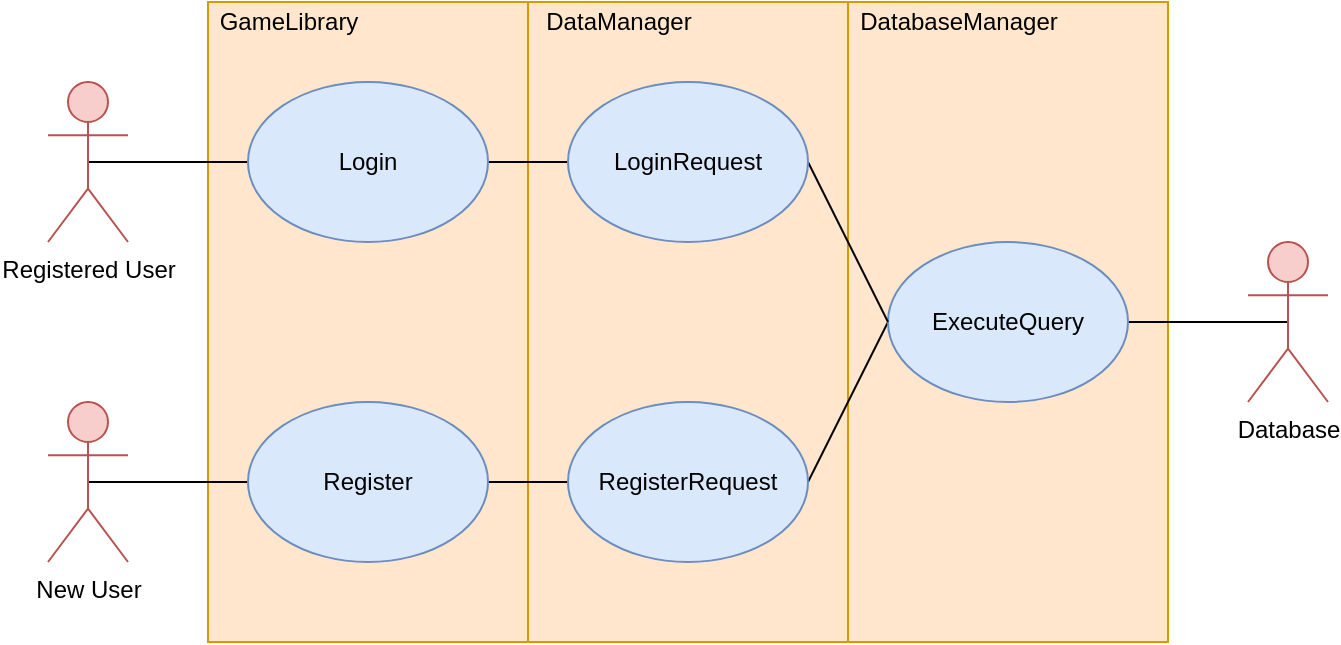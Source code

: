 <mxfile version="12.3.2" type="device" pages="4"><diagram id="jpkKipubj9eAJon9D4OS" name="Login/Register"><mxGraphModel dx="1408" dy="808" grid="1" gridSize="10" guides="1" tooltips="1" connect="1" arrows="1" fold="1" page="1" pageScale="1" pageWidth="827" pageHeight="1169" math="0" shadow="0"><root><mxCell id="0"/><mxCell id="1" parent="0"/><mxCell id="X9qXVgITtCpSbJtxvjBt-7" value="" style="rounded=0;whiteSpace=wrap;html=1;fillColor=#ffe6cc;strokeColor=#d79b00;" vertex="1" parent="1"><mxGeometry x="120" width="160" height="320" as="geometry"/></mxCell><mxCell id="X9qXVgITtCpSbJtxvjBt-13" value="" style="rounded=0;whiteSpace=wrap;html=1;fillColor=#ffe6cc;strokeColor=#d79b00;" vertex="1" parent="1"><mxGeometry x="280" width="160" height="320" as="geometry"/></mxCell><mxCell id="X9qXVgITtCpSbJtxvjBt-16" value="" style="rounded=0;whiteSpace=wrap;html=1;fillColor=#ffe6cc;strokeColor=#d79b00;" vertex="1" parent="1"><mxGeometry x="440" width="160" height="320" as="geometry"/></mxCell><mxCell id="X9qXVgITtCpSbJtxvjBt-12" style="rounded=1;orthogonalLoop=1;jettySize=auto;html=1;exitX=0.5;exitY=0.5;exitDx=0;exitDy=0;exitPerimeter=0;entryX=0;entryY=0.5;entryDx=0;entryDy=0;endArrow=none;endFill=0;" edge="1" parent="1" source="X9qXVgITtCpSbJtxvjBt-1" target="X9qXVgITtCpSbJtxvjBt-11"><mxGeometry relative="1" as="geometry"/></mxCell><mxCell id="X9qXVgITtCpSbJtxvjBt-1" value="Registered User" style="shape=umlActor;verticalLabelPosition=bottom;labelBackgroundColor=#ffffff;verticalAlign=top;html=1;outlineConnect=0;fillColor=#f8cecc;strokeColor=#b85450;" vertex="1" parent="1"><mxGeometry x="40" y="40" width="40" height="80" as="geometry"/></mxCell><mxCell id="X9qXVgITtCpSbJtxvjBt-10" style="rounded=1;orthogonalLoop=1;jettySize=auto;html=1;exitX=0.5;exitY=0.5;exitDx=0;exitDy=0;exitPerimeter=0;entryX=0;entryY=0.5;entryDx=0;entryDy=0;endArrow=none;endFill=0;" edge="1" parent="1" source="X9qXVgITtCpSbJtxvjBt-5" target="X9qXVgITtCpSbJtxvjBt-9"><mxGeometry relative="1" as="geometry"/></mxCell><mxCell id="X9qXVgITtCpSbJtxvjBt-5" value="New User" style="shape=umlActor;verticalLabelPosition=bottom;labelBackgroundColor=#ffffff;verticalAlign=top;html=1;outlineConnect=0;fillColor=#f8cecc;strokeColor=#b85450;" vertex="1" parent="1"><mxGeometry x="40" y="200" width="40" height="80" as="geometry"/></mxCell><mxCell id="X9qXVgITtCpSbJtxvjBt-8" value="GameLibrary" style="text;html=1;align=center;verticalAlign=middle;resizable=0;points=[];;autosize=1;" vertex="1" parent="1"><mxGeometry x="120" width="80" height="20" as="geometry"/></mxCell><mxCell id="X9qXVgITtCpSbJtxvjBt-18" style="rounded=1;orthogonalLoop=1;jettySize=auto;html=1;exitX=1;exitY=0.5;exitDx=0;exitDy=0;entryX=0;entryY=0.5;entryDx=0;entryDy=0;endArrow=none;endFill=0;" edge="1" parent="1" source="X9qXVgITtCpSbJtxvjBt-9" target="X9qXVgITtCpSbJtxvjBt-15"><mxGeometry relative="1" as="geometry"/></mxCell><mxCell id="X9qXVgITtCpSbJtxvjBt-9" value="Register" style="ellipse;whiteSpace=wrap;html=1;fillColor=#dae8fc;strokeColor=#6c8ebf;" vertex="1" parent="1"><mxGeometry x="140" y="200" width="120" height="80" as="geometry"/></mxCell><mxCell id="X9qXVgITtCpSbJtxvjBt-25" style="rounded=1;orthogonalLoop=1;jettySize=auto;html=1;exitX=1;exitY=0.5;exitDx=0;exitDy=0;endArrow=none;endFill=0;" edge="1" parent="1" source="X9qXVgITtCpSbJtxvjBt-11" target="X9qXVgITtCpSbJtxvjBt-24"><mxGeometry relative="1" as="geometry"/></mxCell><mxCell id="X9qXVgITtCpSbJtxvjBt-11" value="Login" style="ellipse;whiteSpace=wrap;html=1;fillColor=#dae8fc;strokeColor=#6c8ebf;" vertex="1" parent="1"><mxGeometry x="140" y="40" width="120" height="80" as="geometry"/></mxCell><mxCell id="X9qXVgITtCpSbJtxvjBt-14" value="DataManager" style="text;html=1;align=center;verticalAlign=middle;resizable=0;points=[];;autosize=1;" vertex="1" parent="1"><mxGeometry x="280" width="90" height="20" as="geometry"/></mxCell><mxCell id="X9qXVgITtCpSbJtxvjBt-20" style="rounded=1;orthogonalLoop=1;jettySize=auto;html=1;exitX=1;exitY=0.5;exitDx=0;exitDy=0;entryX=0;entryY=0.5;entryDx=0;entryDy=0;endArrow=none;endFill=0;" edge="1" parent="1" source="X9qXVgITtCpSbJtxvjBt-15" target="X9qXVgITtCpSbJtxvjBt-19"><mxGeometry relative="1" as="geometry"/></mxCell><mxCell id="X9qXVgITtCpSbJtxvjBt-15" value="RegisterRequest" style="ellipse;whiteSpace=wrap;html=1;fillColor=#dae8fc;strokeColor=#6c8ebf;" vertex="1" parent="1"><mxGeometry x="300" y="200" width="120" height="80" as="geometry"/></mxCell><mxCell id="X9qXVgITtCpSbJtxvjBt-17" value="DatabaseManager" style="text;html=1;align=center;verticalAlign=middle;resizable=0;points=[];;autosize=1;" vertex="1" parent="1"><mxGeometry x="440" width="110" height="20" as="geometry"/></mxCell><mxCell id="X9qXVgITtCpSbJtxvjBt-23" style="rounded=0;orthogonalLoop=1;jettySize=auto;html=1;exitX=1;exitY=0.5;exitDx=0;exitDy=0;entryX=0.5;entryY=0.5;entryDx=0;entryDy=0;entryPerimeter=0;endArrow=none;endFill=0;" edge="1" parent="1" source="X9qXVgITtCpSbJtxvjBt-19" target="X9qXVgITtCpSbJtxvjBt-22"><mxGeometry relative="1" as="geometry"/></mxCell><mxCell id="X9qXVgITtCpSbJtxvjBt-19" value="ExecuteQuery" style="ellipse;whiteSpace=wrap;html=1;fillColor=#dae8fc;strokeColor=#6c8ebf;" vertex="1" parent="1"><mxGeometry x="460" y="120" width="120" height="80" as="geometry"/></mxCell><mxCell id="X9qXVgITtCpSbJtxvjBt-22" value="Database" style="shape=umlActor;verticalLabelPosition=bottom;labelBackgroundColor=#ffffff;verticalAlign=top;html=1;outlineConnect=0;fillColor=#f8cecc;strokeColor=#b85450;" vertex="1" parent="1"><mxGeometry x="640" y="120" width="40" height="80" as="geometry"/></mxCell><mxCell id="X9qXVgITtCpSbJtxvjBt-26" style="rounded=1;orthogonalLoop=1;jettySize=auto;html=1;exitX=1;exitY=0.5;exitDx=0;exitDy=0;entryX=0;entryY=0.5;entryDx=0;entryDy=0;endArrow=none;endFill=0;" edge="1" parent="1" source="X9qXVgITtCpSbJtxvjBt-24" target="X9qXVgITtCpSbJtxvjBt-19"><mxGeometry relative="1" as="geometry"/></mxCell><mxCell id="X9qXVgITtCpSbJtxvjBt-24" value="LoginRequest" style="ellipse;whiteSpace=wrap;html=1;fillColor=#dae8fc;strokeColor=#6c8ebf;" vertex="1" parent="1"><mxGeometry x="300" y="40" width="120" height="80" as="geometry"/></mxCell></root></mxGraphModel></diagram><diagram id="bIse5LkdnMJ_jiimaDYS" name="AddAGame"><mxGraphModel dx="1408" dy="808" grid="1" gridSize="10" guides="1" tooltips="1" connect="1" arrows="1" fold="1" page="1" pageScale="1" pageWidth="827" pageHeight="1169" math="0" shadow="0"><root><mxCell id="O9Of76hziGt-O3XpfFoe-0"/><mxCell id="O9Of76hziGt-O3XpfFoe-1" parent="O9Of76hziGt-O3XpfFoe-0"/><mxCell id="Pu2e_lP0ohsLNOoXG8BB-0" value="" style="rounded=0;whiteSpace=wrap;html=1;fillColor=#ffe6cc;strokeColor=#d79b00;" vertex="1" parent="O9Of76hziGt-O3XpfFoe-1"><mxGeometry x="120" width="160" height="280" as="geometry"/></mxCell><mxCell id="Pu2e_lP0ohsLNOoXG8BB-1" value="" style="rounded=0;whiteSpace=wrap;html=1;fillColor=#ffe6cc;strokeColor=#d79b00;" vertex="1" parent="O9Of76hziGt-O3XpfFoe-1"><mxGeometry x="280" width="160" height="160" as="geometry"/></mxCell><mxCell id="Pu2e_lP0ohsLNOoXG8BB-2" value="" style="rounded=0;whiteSpace=wrap;html=1;fillColor=#ffe6cc;strokeColor=#d79b00;" vertex="1" parent="O9Of76hziGt-O3XpfFoe-1"><mxGeometry x="440" width="160" height="160" as="geometry"/></mxCell><mxCell id="Pu2e_lP0ohsLNOoXG8BB-3" style="rounded=1;orthogonalLoop=1;jettySize=auto;html=1;exitX=0.5;exitY=0.5;exitDx=0;exitDy=0;exitPerimeter=0;entryX=0;entryY=0.5;entryDx=0;entryDy=0;endArrow=none;endFill=0;" edge="1" parent="O9Of76hziGt-O3XpfFoe-1" source="Pu2e_lP0ohsLNOoXG8BB-4" target="Pu2e_lP0ohsLNOoXG8BB-11"><mxGeometry relative="1" as="geometry"/></mxCell><mxCell id="Pu2e_lP0ohsLNOoXG8BB-4" value="Logged User" style="shape=umlActor;verticalLabelPosition=bottom;labelBackgroundColor=#ffffff;verticalAlign=top;html=1;outlineConnect=0;fillColor=#f8cecc;strokeColor=#b85450;" vertex="1" parent="O9Of76hziGt-O3XpfFoe-1"><mxGeometry x="40" y="40" width="40" height="80" as="geometry"/></mxCell><mxCell id="Pu2e_lP0ohsLNOoXG8BB-7" value="GameLibrary" style="text;html=1;align=center;verticalAlign=middle;resizable=0;points=[];;autosize=1;" vertex="1" parent="O9Of76hziGt-O3XpfFoe-1"><mxGeometry x="120" width="80" height="20" as="geometry"/></mxCell><mxCell id="Pu2e_lP0ohsLNOoXG8BB-10" style="rounded=1;orthogonalLoop=1;jettySize=auto;html=1;exitX=0.5;exitY=1;exitDx=0;exitDy=0;endArrow=none;endFill=0;entryX=0.5;entryY=0;entryDx=0;entryDy=0;" edge="1" parent="O9Of76hziGt-O3XpfFoe-1" source="Pu2e_lP0ohsLNOoXG8BB-11" target="Pu2e_lP0ohsLNOoXG8BB-20"><mxGeometry relative="1" as="geometry"/></mxCell><mxCell id="Pu2e_lP0ohsLNOoXG8BB-11" value="AddAGame" style="ellipse;whiteSpace=wrap;html=1;fillColor=#dae8fc;strokeColor=#6c8ebf;" vertex="1" parent="O9Of76hziGt-O3XpfFoe-1"><mxGeometry x="140" y="40" width="120" height="80" as="geometry"/></mxCell><mxCell id="Pu2e_lP0ohsLNOoXG8BB-12" value="DataManager" style="text;html=1;align=center;verticalAlign=middle;resizable=0;points=[];;autosize=1;" vertex="1" parent="O9Of76hziGt-O3XpfFoe-1"><mxGeometry x="280" width="90" height="20" as="geometry"/></mxCell><mxCell id="Pu2e_lP0ohsLNOoXG8BB-15" value="DatabaseManager" style="text;html=1;align=center;verticalAlign=middle;resizable=0;points=[];;autosize=1;" vertex="1" parent="O9Of76hziGt-O3XpfFoe-1"><mxGeometry x="440" width="110" height="20" as="geometry"/></mxCell><mxCell id="CspozITqA9w377NA3ej_-2" style="edgeStyle=none;rounded=0;orthogonalLoop=1;jettySize=auto;html=1;exitX=1;exitY=0.5;exitDx=0;exitDy=0;entryX=0;entryY=0.5;entryDx=0;entryDy=0;endArrow=none;endFill=0;" edge="1" parent="O9Of76hziGt-O3XpfFoe-1" source="Pu2e_lP0ohsLNOoXG8BB-17" target="CspozITqA9w377NA3ej_-1"><mxGeometry relative="1" as="geometry"/></mxCell><mxCell id="Pu2e_lP0ohsLNOoXG8BB-17" value="AddGameToLibrary" style="ellipse;whiteSpace=wrap;html=1;fillColor=#dae8fc;strokeColor=#6c8ebf;" vertex="1" parent="O9Of76hziGt-O3XpfFoe-1"><mxGeometry x="300" y="40" width="120" height="80" as="geometry"/></mxCell><mxCell id="Pu2e_lP0ohsLNOoXG8BB-18" value="Database" style="shape=umlActor;verticalLabelPosition=bottom;labelBackgroundColor=#ffffff;verticalAlign=top;html=1;outlineConnect=0;fillColor=#f8cecc;strokeColor=#b85450;" vertex="1" parent="O9Of76hziGt-O3XpfFoe-1"><mxGeometry x="640" y="40" width="40" height="80" as="geometry"/></mxCell><mxCell id="Pu2e_lP0ohsLNOoXG8BB-19" style="rounded=1;orthogonalLoop=1;jettySize=auto;html=1;exitX=1;exitY=0.5;exitDx=0;exitDy=0;entryX=0;entryY=0.5;entryDx=0;entryDy=0;endArrow=none;endFill=0;" edge="1" parent="O9Of76hziGt-O3XpfFoe-1" source="Pu2e_lP0ohsLNOoXG8BB-20" target="Pu2e_lP0ohsLNOoXG8BB-17"><mxGeometry relative="1" as="geometry"/></mxCell><mxCell id="Pu2e_lP0ohsLNOoXG8BB-20" value="Confirm" style="ellipse;whiteSpace=wrap;html=1;fillColor=#dae8fc;strokeColor=#6c8ebf;" vertex="1" parent="O9Of76hziGt-O3XpfFoe-1"><mxGeometry x="140" y="160" width="120" height="80" as="geometry"/></mxCell><mxCell id="CspozITqA9w377NA3ej_-3" style="edgeStyle=none;rounded=0;orthogonalLoop=1;jettySize=auto;html=1;exitX=1;exitY=0.5;exitDx=0;exitDy=0;entryX=0.5;entryY=0.5;entryDx=0;entryDy=0;entryPerimeter=0;endArrow=none;endFill=0;" edge="1" parent="O9Of76hziGt-O3XpfFoe-1" source="CspozITqA9w377NA3ej_-1" target="Pu2e_lP0ohsLNOoXG8BB-18"><mxGeometry relative="1" as="geometry"/></mxCell><mxCell id="CspozITqA9w377NA3ej_-1" value="ExecuteQuery" style="ellipse;whiteSpace=wrap;html=1;fillColor=#dae8fc;strokeColor=#6c8ebf;" vertex="1" parent="O9Of76hziGt-O3XpfFoe-1"><mxGeometry x="460" y="40" width="120" height="80" as="geometry"/></mxCell></root></mxGraphModel></diagram><diagram id="T9rOZv3H984Xow9EMtO7" name="ViewLibrary"><mxGraphModel dx="1408" dy="808" grid="1" gridSize="10" guides="1" tooltips="1" connect="1" arrows="1" fold="1" page="1" pageScale="1" pageWidth="827" pageHeight="1169" math="0" shadow="0"><root><mxCell id="5Z1crXT0c5DSbuYFUZsY-0"/><mxCell id="5Z1crXT0c5DSbuYFUZsY-1" parent="5Z1crXT0c5DSbuYFUZsY-0"/><mxCell id="0Za9roUHid_uYcrQD5aL-0" value="" style="rounded=0;whiteSpace=wrap;html=1;fillColor=#ffe6cc;strokeColor=#d79b00;" vertex="1" parent="5Z1crXT0c5DSbuYFUZsY-1"><mxGeometry x="120" width="160" height="320" as="geometry"/></mxCell><mxCell id="0Za9roUHid_uYcrQD5aL-1" value="" style="rounded=0;whiteSpace=wrap;html=1;fillColor=#ffe6cc;strokeColor=#d79b00;" vertex="1" parent="5Z1crXT0c5DSbuYFUZsY-1"><mxGeometry x="280" width="160" height="320" as="geometry"/></mxCell><mxCell id="0Za9roUHid_uYcrQD5aL-2" value="" style="rounded=0;whiteSpace=wrap;html=1;fillColor=#ffe6cc;strokeColor=#d79b00;" vertex="1" parent="5Z1crXT0c5DSbuYFUZsY-1"><mxGeometry x="440" width="160" height="320" as="geometry"/></mxCell><mxCell id="0Za9roUHid_uYcrQD5aL-4" value="Logged User w/&lt;br&gt;Games in his library" style="shape=umlActor;verticalLabelPosition=bottom;labelBackgroundColor=#ffffff;verticalAlign=top;html=1;outlineConnect=0;fillColor=#f8cecc;strokeColor=#b85450;" vertex="1" parent="5Z1crXT0c5DSbuYFUZsY-1"><mxGeometry x="40" y="40" width="40" height="80" as="geometry"/></mxCell><mxCell id="0Za9roUHid_uYcrQD5aL-5" value="GameLibrary" style="text;html=1;align=center;verticalAlign=middle;resizable=0;points=[];;autosize=1;" vertex="1" parent="5Z1crXT0c5DSbuYFUZsY-1"><mxGeometry x="120" width="80" height="20" as="geometry"/></mxCell><mxCell id="0Za9roUHid_uYcrQD5aL-8" value="DataManager" style="text;html=1;align=center;verticalAlign=middle;resizable=0;points=[];;autosize=1;" vertex="1" parent="5Z1crXT0c5DSbuYFUZsY-1"><mxGeometry x="280" width="90" height="20" as="geometry"/></mxCell><mxCell id="0Za9roUHid_uYcrQD5aL-9" value="DatabaseManager" style="text;html=1;align=center;verticalAlign=middle;resizable=0;points=[];;autosize=1;" vertex="1" parent="5Z1crXT0c5DSbuYFUZsY-1"><mxGeometry x="440" width="110" height="20" as="geometry"/></mxCell><mxCell id="0Za9roUHid_uYcrQD5aL-12" value="Database" style="shape=umlActor;verticalLabelPosition=bottom;labelBackgroundColor=#ffffff;verticalAlign=top;html=1;outlineConnect=0;fillColor=#f8cecc;strokeColor=#b85450;" vertex="1" parent="5Z1crXT0c5DSbuYFUZsY-1"><mxGeometry x="640" y="40" width="40" height="80" as="geometry"/></mxCell><mxCell id="0Za9roUHid_uYcrQD5aL-19" value="Logged User w/ no&lt;br&gt;Games in his library" style="shape=umlActor;verticalLabelPosition=bottom;labelBackgroundColor=#ffffff;verticalAlign=top;html=1;outlineConnect=0;fillColor=#f8cecc;strokeColor=#b85450;" vertex="1" parent="5Z1crXT0c5DSbuYFUZsY-1"><mxGeometry x="40" y="160" width="40" height="80" as="geometry"/></mxCell></root></mxGraphModel></diagram><diagram id="iGC-VUSPhYJjD0Iv-sWE" name="Import/Export"><mxGraphModel dx="1408" dy="808" grid="1" gridSize="10" guides="1" tooltips="1" connect="1" arrows="1" fold="1" page="1" pageScale="1" pageWidth="827" pageHeight="1169" math="0" shadow="0"><root><mxCell id="l6FaPC2veg-iRvssLTNZ-0"/><mxCell id="l6FaPC2veg-iRvssLTNZ-1" parent="l6FaPC2veg-iRvssLTNZ-0"/></root></mxGraphModel></diagram></mxfile>